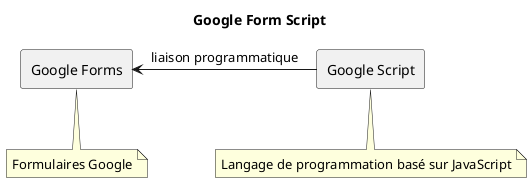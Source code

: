 @startuml

title Google Form Script

rectangle "Google Forms" as forms
rectangle "Google Script" as script

forms <- script : liaison programmatique

note bottom of forms: Formulaires Google
note bottom of script: Langage de programmation basé sur JavaScript

@enduml